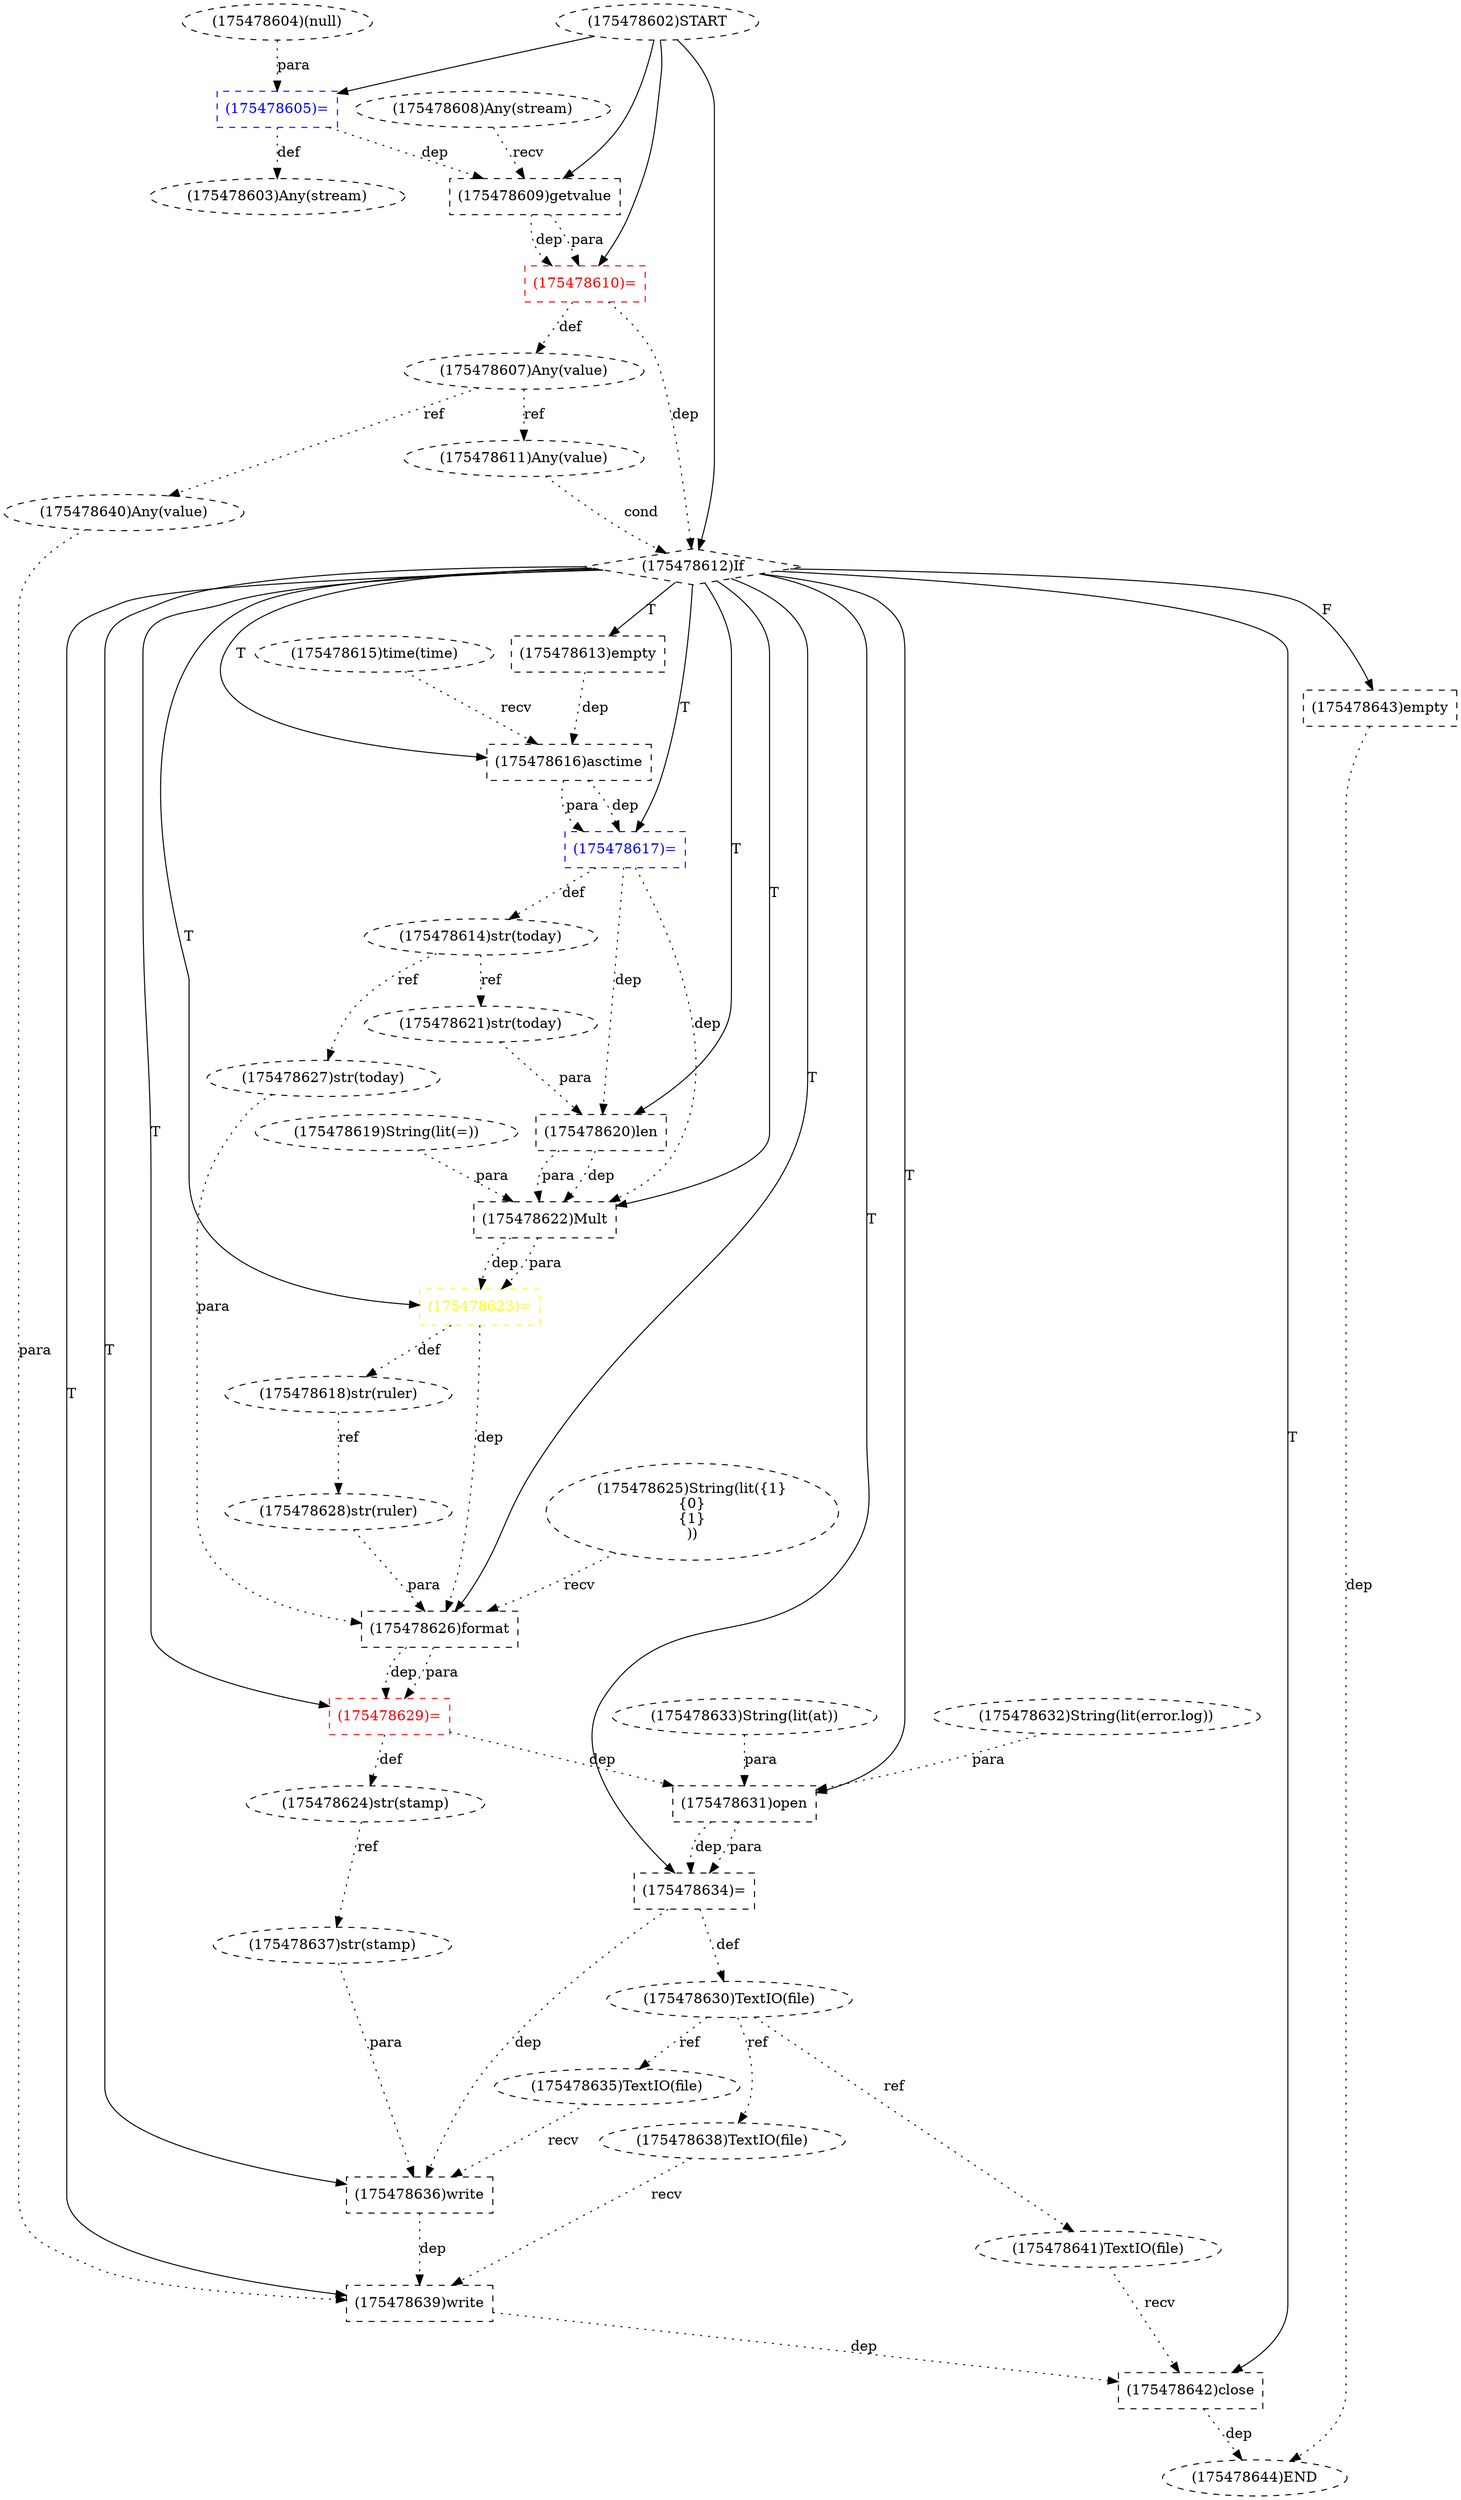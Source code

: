 digraph G {
1 [label="(175478615)time(time)" shape=ellipse style=dashed]
2 [label="(175478611)Any(value)" shape=ellipse style=dashed]
3 [label="(175478620)len" shape=box style=dashed]
4 [label="(175478616)asctime" shape=box style=dashed]
5 [label="(175478605)=" shape=box style=dashed color=blue fontcolor=blue]
6 [label="(175478638)TextIO(file)" shape=ellipse style=dashed]
7 [label="(175478640)Any(value)" shape=ellipse style=dashed]
8 [label="(175478612)If" shape=diamond style=dashed]
9 [label="(175478625)String(lit({1}
{0}
{1}
))" shape=ellipse style=dashed]
10 [label="(175478642)close" shape=box style=dashed color=black fontcolor=black]
11 [label="(175478630)TextIO(file)" shape=ellipse style=dashed color=black fontcolor=black]
12 [label="(175478644)END" style=dashed]
13 [label="(175478639)write" shape=box style=dashed]
14 [label="(175478621)str(today)" shape=ellipse style=dashed]
15 [label="(175478614)str(today)" shape=ellipse style=dashed]
16 [label="(175478602)START" style=dashed]
17 [label="(175478628)str(ruler)" shape=ellipse style=dashed]
18 [label="(175478626)format" shape=box style=dashed]
19 [label="(175478641)TextIO(file)" shape=ellipse style=dashed color=black fontcolor=black]
20 [label="(175478622)Mult" shape=box style=dashed]
21 [label="(175478610)=" shape=box style=dashed color=red fontcolor=red]
22 [label="(175478607)Any(value)" shape=ellipse style=dashed]
23 [label="(175478631)open" shape=box style=dashed color=black fontcolor=black]
24 [label="(175478624)str(stamp)" shape=ellipse style=dashed]
25 [label="(175478635)TextIO(file)" shape=ellipse style=dashed]
26 [label="(175478629)=" shape=box style=dashed color=red fontcolor=red]
27 [label="(175478634)=" shape=box style=dashed color=black fontcolor=black]
28 [label="(175478623)=" shape=box style=dashed color=yellow fontcolor=yellow]
29 [label="(175478632)String(lit(error.log))" shape=ellipse style=dashed color=black fontcolor=black]
30 [label="(175478619)String(lit(=))" shape=ellipse style=dashed]
31 [label="(175478627)str(today)" shape=ellipse style=dashed]
32 [label="(175478643)empty" shape=box style=dashed]
33 [label="(175478613)empty" shape=box style=dashed]
34 [label="(175478608)Any(stream)" shape=ellipse style=dashed]
35 [label="(175478633)String(lit(at))" shape=ellipse style=dashed color=black fontcolor=black]
36 [label="(175478603)Any(stream)" shape=ellipse style=dashed]
37 [label="(175478637)str(stamp)" shape=ellipse style=dashed]
38 [label="(175478604)(null)" shape=ellipse style=dashed]
39 [label="(175478617)=" shape=box style=dashed color=blue fontcolor=blue]
40 [label="(175478618)str(ruler)" shape=ellipse style=dashed]
41 [label="(175478609)getvalue" shape=box style=dashed]
42 [label="(175478636)write" shape=box style=dashed]
22 -> 2 [label="ref" style=dotted];
8 -> 3 [label="T"];
14 -> 3 [label="para" style=dotted];
39 -> 3 [label="dep" style=dotted];
8 -> 4 [label="T"];
1 -> 4 [label="recv" style=dotted];
33 -> 4 [label="dep" style=dotted];
16 -> 5 [label="" style=solid];
38 -> 5 [label="para" style=dotted];
11 -> 6 [label="ref" style=dotted];
22 -> 7 [label="ref" style=dotted];
16 -> 8 [label="" style=solid];
2 -> 8 [label="cond" style=dotted];
21 -> 8 [label="dep" style=dotted];
8 -> 10 [label="T"];
19 -> 10 [label="recv" style=dotted];
13 -> 10 [label="dep" style=dotted];
27 -> 11 [label="def" style=dotted];
32 -> 12 [label="dep" style=dotted];
10 -> 12 [label="dep" style=dotted];
8 -> 13 [label="T"];
6 -> 13 [label="recv" style=dotted];
7 -> 13 [label="para" style=dotted];
42 -> 13 [label="dep" style=dotted];
15 -> 14 [label="ref" style=dotted];
39 -> 15 [label="def" style=dotted];
40 -> 17 [label="ref" style=dotted];
8 -> 18 [label="T"];
9 -> 18 [label="recv" style=dotted];
31 -> 18 [label="para" style=dotted];
17 -> 18 [label="para" style=dotted];
28 -> 18 [label="dep" style=dotted];
11 -> 19 [label="ref" style=dotted];
8 -> 20 [label="T"];
30 -> 20 [label="para" style=dotted];
3 -> 20 [label="dep" style=dotted];
3 -> 20 [label="para" style=dotted];
39 -> 20 [label="dep" style=dotted];
16 -> 21 [label="" style=solid];
41 -> 21 [label="dep" style=dotted];
41 -> 21 [label="para" style=dotted];
21 -> 22 [label="def" style=dotted];
8 -> 23 [label="T"];
29 -> 23 [label="para" style=dotted];
35 -> 23 [label="para" style=dotted];
26 -> 23 [label="dep" style=dotted];
26 -> 24 [label="def" style=dotted];
11 -> 25 [label="ref" style=dotted];
8 -> 26 [label="T"];
18 -> 26 [label="dep" style=dotted];
18 -> 26 [label="para" style=dotted];
8 -> 27 [label="T"];
23 -> 27 [label="dep" style=dotted];
23 -> 27 [label="para" style=dotted];
8 -> 28 [label="T"];
20 -> 28 [label="dep" style=dotted];
20 -> 28 [label="para" style=dotted];
15 -> 31 [label="ref" style=dotted];
8 -> 32 [label="F"];
8 -> 33 [label="T"];
5 -> 36 [label="def" style=dotted];
24 -> 37 [label="ref" style=dotted];
8 -> 39 [label="T"];
4 -> 39 [label="dep" style=dotted];
4 -> 39 [label="para" style=dotted];
28 -> 40 [label="def" style=dotted];
16 -> 41 [label="" style=solid];
34 -> 41 [label="recv" style=dotted];
5 -> 41 [label="dep" style=dotted];
8 -> 42 [label="T"];
25 -> 42 [label="recv" style=dotted];
37 -> 42 [label="para" style=dotted];
27 -> 42 [label="dep" style=dotted];
}